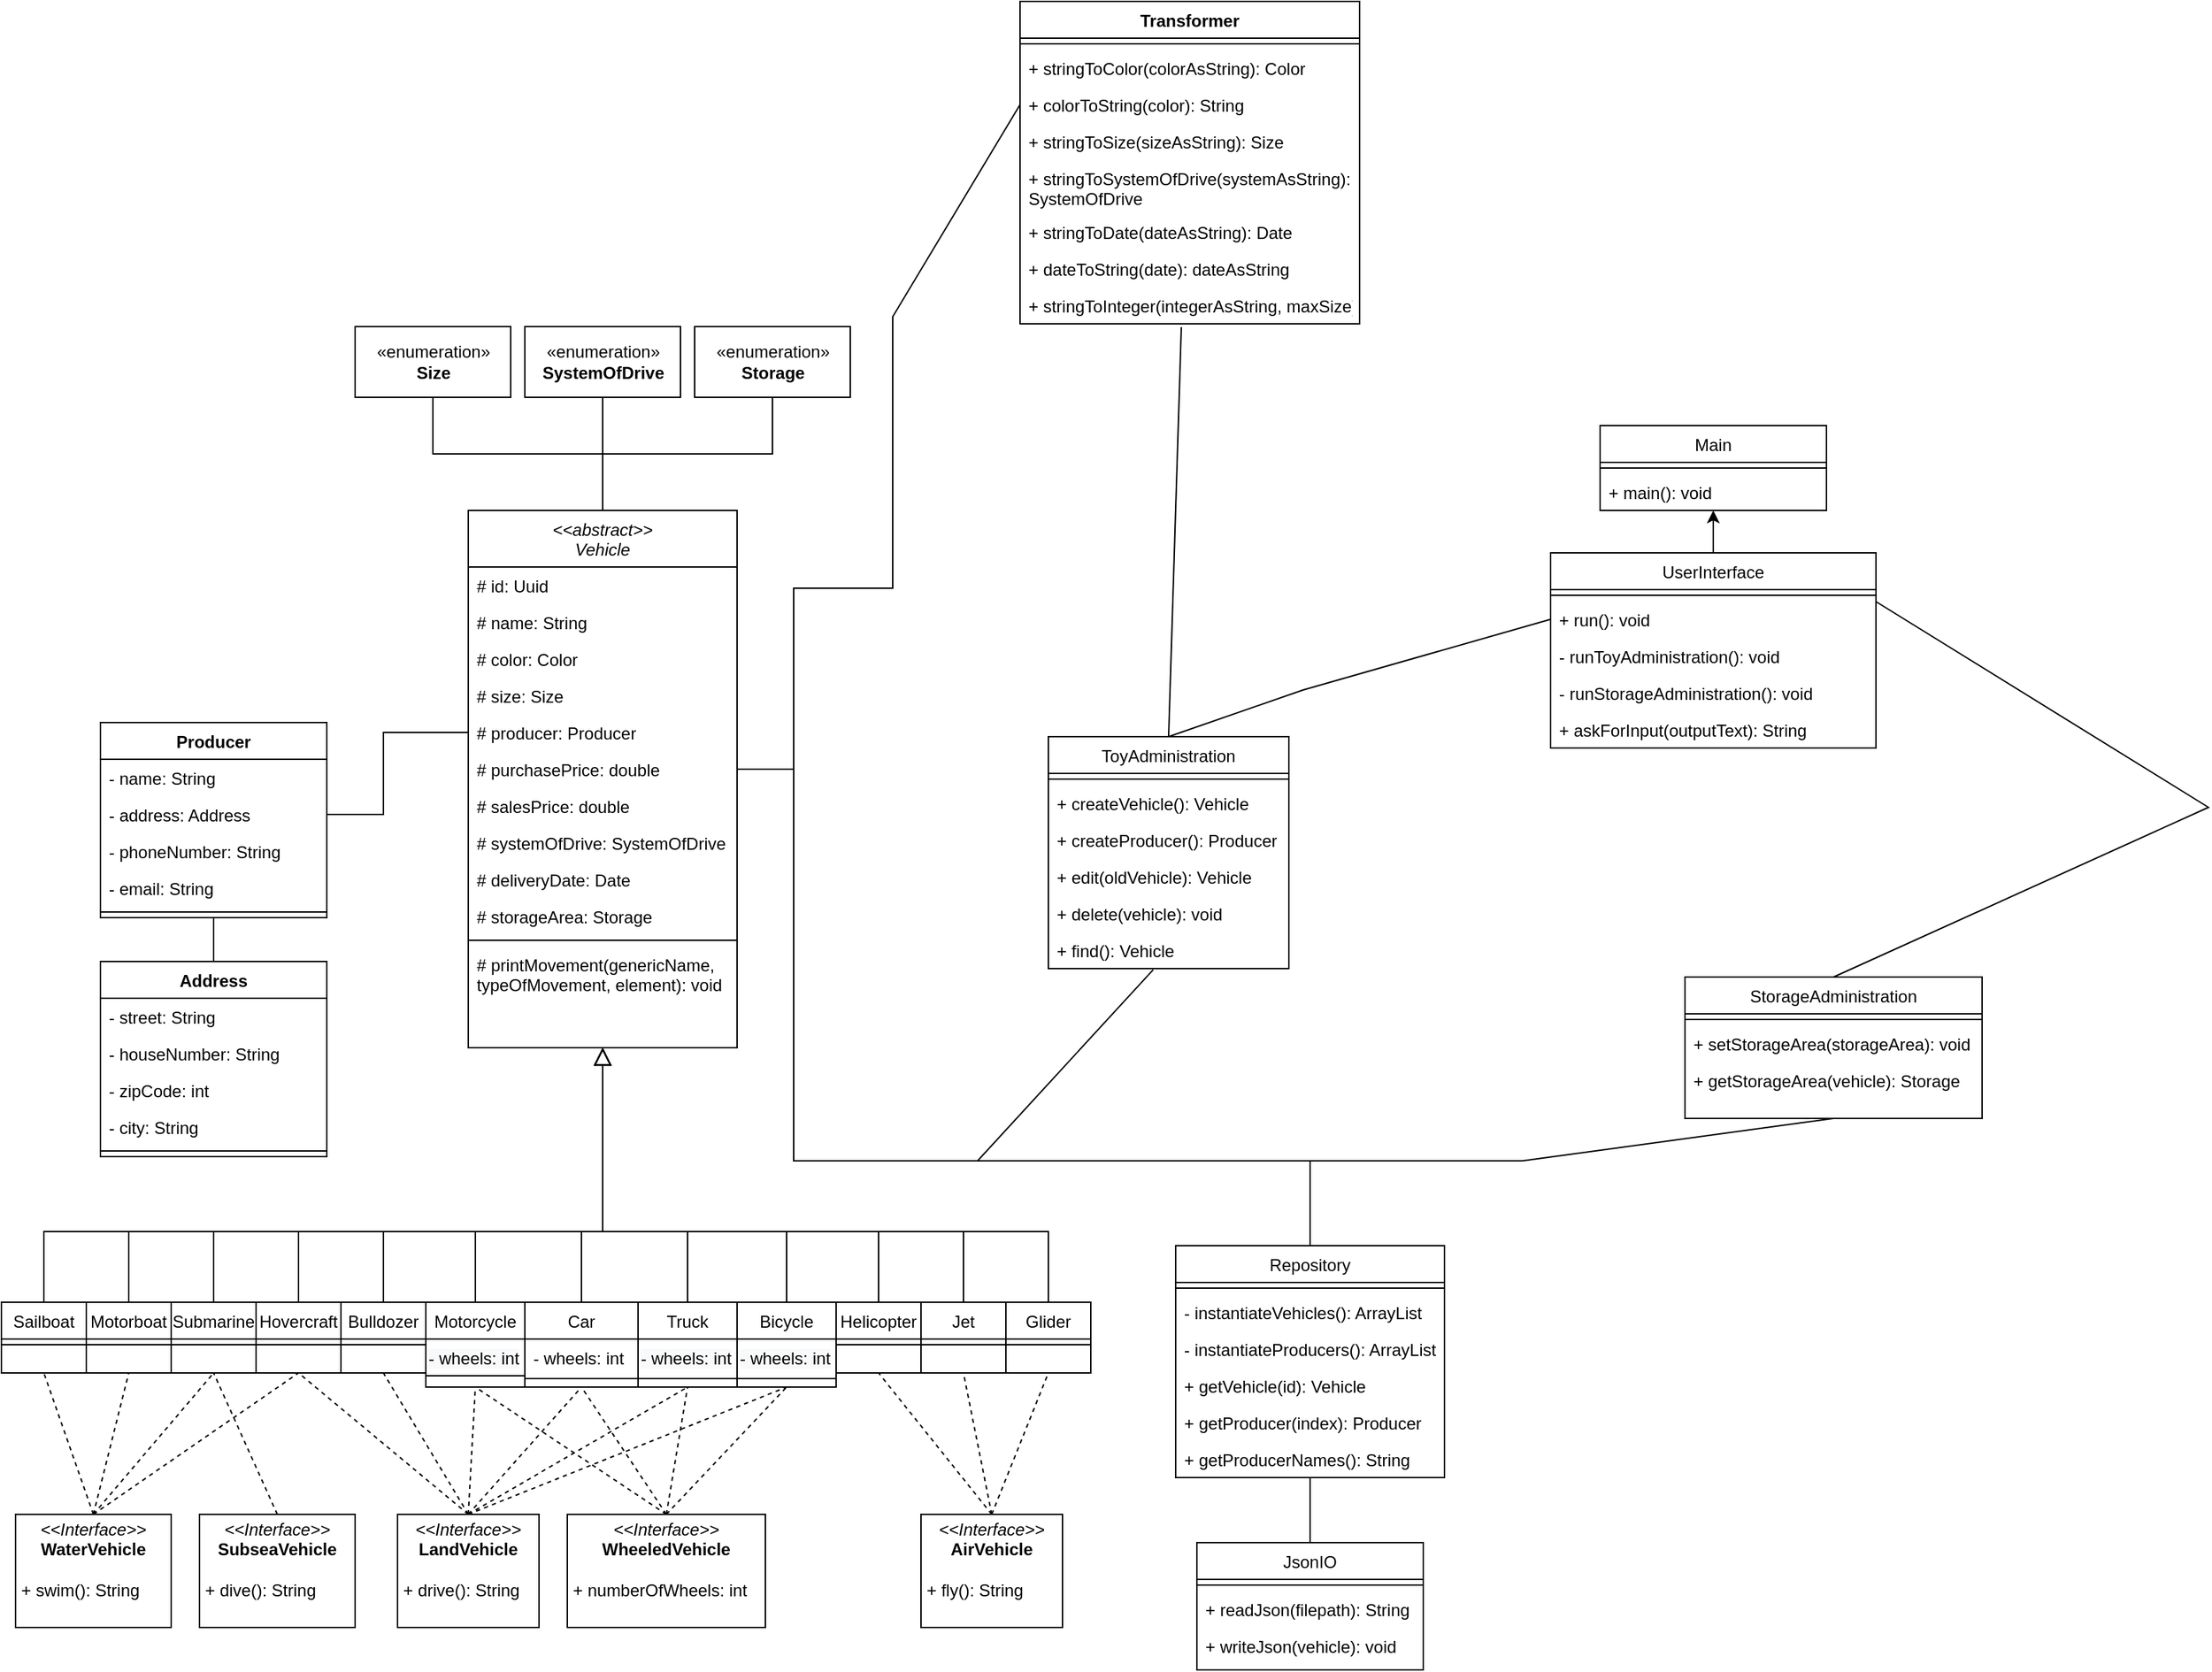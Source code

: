 <mxfile version="20.3.0" type="device"><diagram id="C5RBs43oDa-KdzZeNtuy" name="Page-1"><mxGraphModel dx="1270" dy="1476" grid="1" gridSize="10" guides="1" tooltips="1" connect="1" arrows="1" fold="1" page="1" pageScale="1" pageWidth="1169" pageHeight="827" background="none" math="0" shadow="0"><root><mxCell id="WIyWlLk6GJQsqaUBKTNV-0"/><mxCell id="WIyWlLk6GJQsqaUBKTNV-1" parent="WIyWlLk6GJQsqaUBKTNV-0"/><mxCell id="zkfFHV4jXpPFQw0GAbJ--0" value="&lt;&lt;abstract&gt;&gt;&#10;Vehicle" style="swimlane;fontStyle=2;align=center;verticalAlign=top;childLayout=stackLayout;horizontal=1;startSize=40;horizontalStack=0;resizeParent=1;resizeLast=0;collapsible=1;marginBottom=0;rounded=0;shadow=0;strokeWidth=1;" parent="WIyWlLk6GJQsqaUBKTNV-1" vertex="1"><mxGeometry x="330" y="-120" width="190" height="380" as="geometry"><mxRectangle x="230" y="140" width="160" height="26" as="alternateBounds"/></mxGeometry></mxCell><mxCell id="zkfFHV4jXpPFQw0GAbJ--1" value="# id: Uuid" style="text;align=left;verticalAlign=top;spacingLeft=4;spacingRight=4;overflow=hidden;rotatable=0;points=[[0,0.5],[1,0.5]];portConstraint=eastwest;" parent="zkfFHV4jXpPFQw0GAbJ--0" vertex="1"><mxGeometry y="40" width="190" height="26" as="geometry"/></mxCell><mxCell id="zkfFHV4jXpPFQw0GAbJ--2" value="# name: String" style="text;align=left;verticalAlign=top;spacingLeft=4;spacingRight=4;overflow=hidden;rotatable=0;points=[[0,0.5],[1,0.5]];portConstraint=eastwest;rounded=0;shadow=0;html=0;" parent="zkfFHV4jXpPFQw0GAbJ--0" vertex="1"><mxGeometry y="66" width="190" height="26" as="geometry"/></mxCell><mxCell id="zkfFHV4jXpPFQw0GAbJ--3" value="# color: Color" style="text;align=left;verticalAlign=top;spacingLeft=4;spacingRight=4;overflow=hidden;rotatable=0;points=[[0,0.5],[1,0.5]];portConstraint=eastwest;rounded=0;shadow=0;html=0;" parent="zkfFHV4jXpPFQw0GAbJ--0" vertex="1"><mxGeometry y="92" width="190" height="26" as="geometry"/></mxCell><mxCell id="8OwwQcDGxxuHu0aGIDYA-7" value="# size: Size" style="text;align=left;verticalAlign=top;spacingLeft=4;spacingRight=4;overflow=hidden;rotatable=0;points=[[0,0.5],[1,0.5]];portConstraint=eastwest;rounded=0;shadow=0;html=0;" parent="zkfFHV4jXpPFQw0GAbJ--0" vertex="1"><mxGeometry y="118" width="190" height="26" as="geometry"/></mxCell><mxCell id="8OwwQcDGxxuHu0aGIDYA-8" value="# producer: Producer" style="text;align=left;verticalAlign=top;spacingLeft=4;spacingRight=4;overflow=hidden;rotatable=0;points=[[0,0.5],[1,0.5]];portConstraint=eastwest;rounded=0;shadow=0;html=0;" parent="zkfFHV4jXpPFQw0GAbJ--0" vertex="1"><mxGeometry y="144" width="190" height="26" as="geometry"/></mxCell><mxCell id="8OwwQcDGxxuHu0aGIDYA-9" value="# purchasePrice: double" style="text;align=left;verticalAlign=top;spacingLeft=4;spacingRight=4;overflow=hidden;rotatable=0;points=[[0,0.5],[1,0.5]];portConstraint=eastwest;rounded=0;shadow=0;html=0;" parent="zkfFHV4jXpPFQw0GAbJ--0" vertex="1"><mxGeometry y="170" width="190" height="26" as="geometry"/></mxCell><mxCell id="8OwwQcDGxxuHu0aGIDYA-0" value="# salesPrice: double" style="text;align=left;verticalAlign=top;spacingLeft=4;spacingRight=4;overflow=hidden;rotatable=0;points=[[0,0.5],[1,0.5]];portConstraint=eastwest;rounded=0;shadow=0;html=0;" parent="zkfFHV4jXpPFQw0GAbJ--0" vertex="1"><mxGeometry y="196" width="190" height="26" as="geometry"/></mxCell><mxCell id="8OwwQcDGxxuHu0aGIDYA-11" value="# systemOfDrive: SystemOfDrive" style="text;align=left;verticalAlign=top;spacingLeft=4;spacingRight=4;overflow=hidden;rotatable=0;points=[[0,0.5],[1,0.5]];portConstraint=eastwest;rounded=0;shadow=0;html=0;" parent="zkfFHV4jXpPFQw0GAbJ--0" vertex="1"><mxGeometry y="222" width="190" height="26" as="geometry"/></mxCell><mxCell id="8OwwQcDGxxuHu0aGIDYA-10" value="# deliveryDate: Date" style="text;align=left;verticalAlign=top;spacingLeft=4;spacingRight=4;overflow=hidden;rotatable=0;points=[[0,0.5],[1,0.5]];portConstraint=eastwest;rounded=0;shadow=0;html=0;" parent="zkfFHV4jXpPFQw0GAbJ--0" vertex="1"><mxGeometry y="248" width="190" height="26" as="geometry"/></mxCell><mxCell id="8OwwQcDGxxuHu0aGIDYA-12" value="# storageArea: Storage" style="text;align=left;verticalAlign=top;spacingLeft=4;spacingRight=4;overflow=hidden;rotatable=0;points=[[0,0.5],[1,0.5]];portConstraint=eastwest;rounded=0;shadow=0;html=0;" parent="zkfFHV4jXpPFQw0GAbJ--0" vertex="1"><mxGeometry y="274" width="190" height="26" as="geometry"/></mxCell><mxCell id="zkfFHV4jXpPFQw0GAbJ--4" value="" style="line;html=1;strokeWidth=1;align=left;verticalAlign=middle;spacingTop=-1;spacingLeft=3;spacingRight=3;rotatable=0;labelPosition=right;points=[];portConstraint=eastwest;" parent="zkfFHV4jXpPFQw0GAbJ--0" vertex="1"><mxGeometry y="300" width="190" height="8" as="geometry"/></mxCell><mxCell id="8OwwQcDGxxuHu0aGIDYA-20" value="# printMovement(genericName, &#10;typeOfMovement, element): void" style="text;align=left;verticalAlign=top;spacingLeft=4;spacingRight=4;overflow=hidden;rotatable=0;points=[[0,0.5],[1,0.5]];portConstraint=eastwest;" parent="zkfFHV4jXpPFQw0GAbJ--0" vertex="1"><mxGeometry y="308" width="190" height="42" as="geometry"/></mxCell><mxCell id="zkfFHV4jXpPFQw0GAbJ--6" value="Sailboat" style="swimlane;fontStyle=0;align=center;verticalAlign=top;childLayout=stackLayout;horizontal=1;startSize=26;horizontalStack=0;resizeParent=1;resizeLast=0;collapsible=1;marginBottom=0;rounded=0;shadow=0;strokeWidth=1;" parent="WIyWlLk6GJQsqaUBKTNV-1" vertex="1"><mxGeometry y="440" width="60" height="50" as="geometry"><mxRectangle x="130" y="380" width="160" height="26" as="alternateBounds"/></mxGeometry></mxCell><mxCell id="zkfFHV4jXpPFQw0GAbJ--9" value="" style="line;html=1;strokeWidth=1;align=left;verticalAlign=middle;spacingTop=-1;spacingLeft=3;spacingRight=3;rotatable=0;labelPosition=right;points=[];portConstraint=eastwest;" parent="zkfFHV4jXpPFQw0GAbJ--6" vertex="1"><mxGeometry y="26" width="60" height="8" as="geometry"/></mxCell><mxCell id="zkfFHV4jXpPFQw0GAbJ--12" value="" style="endArrow=block;endSize=10;endFill=0;shadow=0;strokeWidth=1;rounded=0;edgeStyle=elbowEdgeStyle;elbow=vertical;entryX=0.5;entryY=1;entryDx=0;entryDy=0;" parent="WIyWlLk6GJQsqaUBKTNV-1" source="zkfFHV4jXpPFQw0GAbJ--6" target="zkfFHV4jXpPFQw0GAbJ--0" edge="1"><mxGeometry width="160" relative="1" as="geometry"><mxPoint x="200" y="203" as="sourcePoint"/><mxPoint x="200" y="203" as="targetPoint"/><Array as="points"><mxPoint x="410" y="390"/></Array></mxGeometry></mxCell><mxCell id="zkfFHV4jXpPFQw0GAbJ--13" value="Bulldozer" style="swimlane;fontStyle=0;align=center;verticalAlign=top;childLayout=stackLayout;horizontal=1;startSize=26;horizontalStack=0;resizeParent=1;resizeLast=0;collapsible=1;marginBottom=0;rounded=0;shadow=0;strokeWidth=1;" parent="WIyWlLk6GJQsqaUBKTNV-1" vertex="1"><mxGeometry x="240" y="440" width="60" height="50" as="geometry"><mxRectangle x="340" y="380" width="170" height="26" as="alternateBounds"/></mxGeometry></mxCell><mxCell id="zkfFHV4jXpPFQw0GAbJ--15" value="" style="line;html=1;strokeWidth=1;align=left;verticalAlign=middle;spacingTop=-1;spacingLeft=3;spacingRight=3;rotatable=0;labelPosition=right;points=[];portConstraint=eastwest;" parent="zkfFHV4jXpPFQw0GAbJ--13" vertex="1"><mxGeometry y="26" width="60" height="8" as="geometry"/></mxCell><mxCell id="zkfFHV4jXpPFQw0GAbJ--16" value="" style="endArrow=block;endSize=10;endFill=0;shadow=0;strokeWidth=1;rounded=0;edgeStyle=elbowEdgeStyle;elbow=vertical;entryX=0.5;entryY=1;entryDx=0;entryDy=0;" parent="WIyWlLk6GJQsqaUBKTNV-1" source="zkfFHV4jXpPFQw0GAbJ--13" target="zkfFHV4jXpPFQw0GAbJ--0" edge="1"><mxGeometry width="160" relative="1" as="geometry"><mxPoint x="210" y="373" as="sourcePoint"/><mxPoint x="310" y="271" as="targetPoint"/><Array as="points"><mxPoint x="350" y="390"/></Array></mxGeometry></mxCell><mxCell id="8OwwQcDGxxuHu0aGIDYA-53" style="edgeStyle=orthogonalEdgeStyle;rounded=0;orthogonalLoop=1;jettySize=auto;html=1;exitX=0.5;exitY=0;exitDx=0;exitDy=0;entryX=0.5;entryY=1;entryDx=0;entryDy=0;" parent="WIyWlLk6GJQsqaUBKTNV-1" source="zkfFHV4jXpPFQw0GAbJ--17" target="8OwwQcDGxxuHu0aGIDYA-50" edge="1"><mxGeometry relative="1" as="geometry"/></mxCell><mxCell id="zkfFHV4jXpPFQw0GAbJ--17" value="UserInterface" style="swimlane;fontStyle=0;align=center;verticalAlign=top;childLayout=stackLayout;horizontal=1;startSize=26;horizontalStack=0;resizeParent=1;resizeLast=0;collapsible=1;marginBottom=0;rounded=0;shadow=0;strokeWidth=1;" parent="WIyWlLk6GJQsqaUBKTNV-1" vertex="1"><mxGeometry x="1095" y="-90" width="230" height="138" as="geometry"><mxRectangle x="550" y="140" width="160" height="26" as="alternateBounds"/></mxGeometry></mxCell><mxCell id="zkfFHV4jXpPFQw0GAbJ--23" value="" style="line;html=1;strokeWidth=1;align=left;verticalAlign=middle;spacingTop=-1;spacingLeft=3;spacingRight=3;rotatable=0;labelPosition=right;points=[];portConstraint=eastwest;" parent="zkfFHV4jXpPFQw0GAbJ--17" vertex="1"><mxGeometry y="26" width="230" height="8" as="geometry"/></mxCell><mxCell id="zkfFHV4jXpPFQw0GAbJ--24" value="+ run(): void" style="text;align=left;verticalAlign=top;spacingLeft=4;spacingRight=4;overflow=hidden;rotatable=0;points=[[0,0.5],[1,0.5]];portConstraint=eastwest;" parent="zkfFHV4jXpPFQw0GAbJ--17" vertex="1"><mxGeometry y="34" width="230" height="26" as="geometry"/></mxCell><mxCell id="MQMhQtjvrVPlWd6CF9eG-1" value="- runToyAdministration(): void" style="text;align=left;verticalAlign=top;spacingLeft=4;spacingRight=4;overflow=hidden;rotatable=0;points=[[0,0.5],[1,0.5]];portConstraint=eastwest;" vertex="1" parent="zkfFHV4jXpPFQw0GAbJ--17"><mxGeometry y="60" width="230" height="26" as="geometry"/></mxCell><mxCell id="MQMhQtjvrVPlWd6CF9eG-0" value="- runStorageAdministration(): void" style="text;align=left;verticalAlign=top;spacingLeft=4;spacingRight=4;overflow=hidden;rotatable=0;points=[[0,0.5],[1,0.5]];portConstraint=eastwest;" vertex="1" parent="zkfFHV4jXpPFQw0GAbJ--17"><mxGeometry y="86" width="230" height="26" as="geometry"/></mxCell><mxCell id="tsIYoBF6M5e3HYt9Epcb-39" value="+ askForInput(outputText): String" style="text;align=left;verticalAlign=top;spacingLeft=4;spacingRight=4;overflow=hidden;rotatable=0;points=[[0,0.5],[1,0.5]];portConstraint=eastwest;" parent="zkfFHV4jXpPFQw0GAbJ--17" vertex="1"><mxGeometry y="112" width="230" height="26" as="geometry"/></mxCell><mxCell id="8OwwQcDGxxuHu0aGIDYA-1" value="Helicopter" style="swimlane;fontStyle=0;align=center;verticalAlign=top;childLayout=stackLayout;horizontal=1;startSize=26;horizontalStack=0;resizeParent=1;resizeLast=0;collapsible=1;marginBottom=0;rounded=0;shadow=0;strokeWidth=1;" parent="WIyWlLk6GJQsqaUBKTNV-1" vertex="1"><mxGeometry x="590" y="440" width="60" height="50" as="geometry"><mxRectangle x="340" y="380" width="170" height="26" as="alternateBounds"/></mxGeometry></mxCell><mxCell id="8OwwQcDGxxuHu0aGIDYA-3" value="" style="line;html=1;strokeWidth=1;align=left;verticalAlign=middle;spacingTop=-1;spacingLeft=3;spacingRight=3;rotatable=0;labelPosition=right;points=[];portConstraint=eastwest;" parent="8OwwQcDGxxuHu0aGIDYA-1" vertex="1"><mxGeometry y="26" width="60" height="8" as="geometry"/></mxCell><mxCell id="8OwwQcDGxxuHu0aGIDYA-4" value="" style="endArrow=block;endSize=10;endFill=0;shadow=0;strokeWidth=1;rounded=0;edgeStyle=elbowEdgeStyle;elbow=vertical;exitX=0.5;exitY=0;exitDx=0;exitDy=0;entryX=0.5;entryY=1;entryDx=0;entryDy=0;" parent="WIyWlLk6GJQsqaUBKTNV-1" source="8OwwQcDGxxuHu0aGIDYA-1" target="zkfFHV4jXpPFQw0GAbJ--0" edge="1"><mxGeometry width="160" relative="1" as="geometry"><mxPoint x="320" y="354" as="sourcePoint"/><mxPoint x="520" y="310" as="targetPoint"/><Array as="points"><mxPoint x="530" y="390"/><mxPoint x="510" y="340"/><mxPoint x="410" y="340"/></Array></mxGeometry></mxCell><mxCell id="8OwwQcDGxxuHu0aGIDYA-25" value="ToyAdministration" style="swimlane;fontStyle=0;align=center;verticalAlign=top;childLayout=stackLayout;horizontal=1;startSize=26;horizontalStack=0;resizeParent=1;resizeLast=0;collapsible=1;marginBottom=0;rounded=0;shadow=0;strokeWidth=1;" parent="WIyWlLk6GJQsqaUBKTNV-1" vertex="1"><mxGeometry x="740" y="40" width="170" height="164" as="geometry"><mxRectangle x="550" y="140" width="160" height="26" as="alternateBounds"/></mxGeometry></mxCell><mxCell id="8OwwQcDGxxuHu0aGIDYA-26" value="" style="line;html=1;strokeWidth=1;align=left;verticalAlign=middle;spacingTop=-1;spacingLeft=3;spacingRight=3;rotatable=0;labelPosition=right;points=[];portConstraint=eastwest;" parent="8OwwQcDGxxuHu0aGIDYA-25" vertex="1"><mxGeometry y="26" width="170" height="8" as="geometry"/></mxCell><mxCell id="8OwwQcDGxxuHu0aGIDYA-27" value="+ createVehicle(): Vehicle" style="text;align=left;verticalAlign=top;spacingLeft=4;spacingRight=4;overflow=hidden;rotatable=0;points=[[0,0.5],[1,0.5]];portConstraint=eastwest;" parent="8OwwQcDGxxuHu0aGIDYA-25" vertex="1"><mxGeometry y="34" width="170" height="26" as="geometry"/></mxCell><mxCell id="tsIYoBF6M5e3HYt9Epcb-20" value="+ createProducer(): Producer" style="text;align=left;verticalAlign=top;spacingLeft=4;spacingRight=4;overflow=hidden;rotatable=0;points=[[0,0.5],[1,0.5]];portConstraint=eastwest;" parent="8OwwQcDGxxuHu0aGIDYA-25" vertex="1"><mxGeometry y="60" width="170" height="26" as="geometry"/></mxCell><mxCell id="8OwwQcDGxxuHu0aGIDYA-31" value="+ edit(oldVehicle): Vehicle" style="text;align=left;verticalAlign=top;spacingLeft=4;spacingRight=4;overflow=hidden;rotatable=0;points=[[0,0.5],[1,0.5]];portConstraint=eastwest;" parent="8OwwQcDGxxuHu0aGIDYA-25" vertex="1"><mxGeometry y="86" width="170" height="26" as="geometry"/></mxCell><mxCell id="8OwwQcDGxxuHu0aGIDYA-32" value="+ delete(vehicle): void" style="text;align=left;verticalAlign=top;spacingLeft=4;spacingRight=4;overflow=hidden;rotatable=0;points=[[0,0.5],[1,0.5]];portConstraint=eastwest;" parent="8OwwQcDGxxuHu0aGIDYA-25" vertex="1"><mxGeometry y="112" width="170" height="26" as="geometry"/></mxCell><mxCell id="8OwwQcDGxxuHu0aGIDYA-33" value="+ find(): Vehicle" style="text;align=left;verticalAlign=top;spacingLeft=4;spacingRight=4;overflow=hidden;rotatable=0;points=[[0,0.5],[1,0.5]];portConstraint=eastwest;" parent="8OwwQcDGxxuHu0aGIDYA-25" vertex="1"><mxGeometry y="138" width="170" height="26" as="geometry"/></mxCell><mxCell id="8OwwQcDGxxuHu0aGIDYA-28" value="StorageAdministration" style="swimlane;fontStyle=0;align=center;verticalAlign=top;childLayout=stackLayout;horizontal=1;startSize=26;horizontalStack=0;resizeParent=1;resizeLast=0;collapsible=1;marginBottom=0;rounded=0;shadow=0;strokeWidth=1;" parent="WIyWlLk6GJQsqaUBKTNV-1" vertex="1"><mxGeometry x="1190" y="210" width="210" height="100" as="geometry"><mxRectangle x="550" y="140" width="160" height="26" as="alternateBounds"/></mxGeometry></mxCell><mxCell id="8OwwQcDGxxuHu0aGIDYA-29" value="" style="line;html=1;strokeWidth=1;align=left;verticalAlign=middle;spacingTop=-1;spacingLeft=3;spacingRight=3;rotatable=0;labelPosition=right;points=[];portConstraint=eastwest;" parent="8OwwQcDGxxuHu0aGIDYA-28" vertex="1"><mxGeometry y="26" width="210" height="8" as="geometry"/></mxCell><mxCell id="8OwwQcDGxxuHu0aGIDYA-30" value="+ setStorageArea(storageArea): void" style="text;align=left;verticalAlign=top;spacingLeft=4;spacingRight=4;overflow=hidden;rotatable=0;points=[[0,0.5],[1,0.5]];portConstraint=eastwest;" parent="8OwwQcDGxxuHu0aGIDYA-28" vertex="1"><mxGeometry y="34" width="210" height="26" as="geometry"/></mxCell><mxCell id="8OwwQcDGxxuHu0aGIDYA-34" value="+ getStorageArea(vehicle): Storage" style="text;align=left;verticalAlign=top;spacingLeft=4;spacingRight=4;overflow=hidden;rotatable=0;points=[[0,0.5],[1,0.5]];portConstraint=eastwest;" parent="8OwwQcDGxxuHu0aGIDYA-28" vertex="1"><mxGeometry y="60" width="210" height="26" as="geometry"/></mxCell><mxCell id="8OwwQcDGxxuHu0aGIDYA-35" value="" style="endArrow=none;html=1;rounded=0;exitX=0.5;exitY=0;exitDx=0;exitDy=0;entryX=0;entryY=0.5;entryDx=0;entryDy=0;" parent="WIyWlLk6GJQsqaUBKTNV-1" source="8OwwQcDGxxuHu0aGIDYA-25" edge="1" target="zkfFHV4jXpPFQw0GAbJ--24"><mxGeometry width="50" height="50" relative="1" as="geometry"><mxPoint x="710" y="100" as="sourcePoint"/><mxPoint x="830" y="98" as="targetPoint"/><Array as="points"><mxPoint x="920" y="7"/></Array></mxGeometry></mxCell><mxCell id="8OwwQcDGxxuHu0aGIDYA-36" value="" style="endArrow=none;html=1;rounded=0;exitX=1;exitY=0.25;exitDx=0;exitDy=0;entryX=0.5;entryY=0;entryDx=0;entryDy=0;" parent="WIyWlLk6GJQsqaUBKTNV-1" source="zkfFHV4jXpPFQw0GAbJ--17" target="8OwwQcDGxxuHu0aGIDYA-28" edge="1"><mxGeometry width="50" height="50" relative="1" as="geometry"><mxPoint x="1020" y="80" as="sourcePoint"/><mxPoint x="1070" y="40" as="targetPoint"/><Array as="points"><mxPoint x="1560" y="90"/></Array></mxGeometry></mxCell><mxCell id="8OwwQcDGxxuHu0aGIDYA-37" value="" style="endArrow=none;html=1;rounded=0;entryX=0.436;entryY=1.03;entryDx=0;entryDy=0;entryPerimeter=0;exitX=1;exitY=0.5;exitDx=0;exitDy=0;" parent="WIyWlLk6GJQsqaUBKTNV-1" source="8OwwQcDGxxuHu0aGIDYA-9" target="8OwwQcDGxxuHu0aGIDYA-33" edge="1"><mxGeometry width="50" height="50" relative="1" as="geometry"><mxPoint x="560" y="340" as="sourcePoint"/><mxPoint x="700" y="330" as="targetPoint"/><Array as="points"><mxPoint x="560" y="63"/><mxPoint x="560" y="200"/><mxPoint x="560" y="340"/><mxPoint x="690" y="340"/></Array></mxGeometry></mxCell><mxCell id="8OwwQcDGxxuHu0aGIDYA-38" value="" style="endArrow=none;html=1;rounded=0;entryX=0.5;entryY=1;entryDx=0;entryDy=0;" parent="WIyWlLk6GJQsqaUBKTNV-1" target="8OwwQcDGxxuHu0aGIDYA-28" edge="1"><mxGeometry width="50" height="50" relative="1" as="geometry"><mxPoint x="690" y="340" as="sourcePoint"/><mxPoint x="1030" y="300" as="targetPoint"/><Array as="points"><mxPoint x="1075" y="340"/></Array></mxGeometry></mxCell><mxCell id="8OwwQcDGxxuHu0aGIDYA-39" value="JsonIO" style="swimlane;fontStyle=0;align=center;verticalAlign=top;childLayout=stackLayout;horizontal=1;startSize=26;horizontalStack=0;resizeParent=1;resizeLast=0;collapsible=1;marginBottom=0;rounded=0;shadow=0;strokeWidth=1;" parent="WIyWlLk6GJQsqaUBKTNV-1" vertex="1"><mxGeometry x="845" y="610" width="160" height="90" as="geometry"><mxRectangle x="550" y="140" width="160" height="26" as="alternateBounds"/></mxGeometry></mxCell><mxCell id="8OwwQcDGxxuHu0aGIDYA-40" value="" style="line;html=1;strokeWidth=1;align=left;verticalAlign=middle;spacingTop=-1;spacingLeft=3;spacingRight=3;rotatable=0;labelPosition=right;points=[];portConstraint=eastwest;" parent="8OwwQcDGxxuHu0aGIDYA-39" vertex="1"><mxGeometry y="26" width="160" height="8" as="geometry"/></mxCell><mxCell id="8OwwQcDGxxuHu0aGIDYA-41" value="+ readJson(filepath): String" style="text;align=left;verticalAlign=top;spacingLeft=4;spacingRight=4;overflow=hidden;rotatable=0;points=[[0,0.5],[1,0.5]];portConstraint=eastwest;" parent="8OwwQcDGxxuHu0aGIDYA-39" vertex="1"><mxGeometry y="34" width="160" height="26" as="geometry"/></mxCell><mxCell id="8OwwQcDGxxuHu0aGIDYA-42" value="+ writeJson(vehicle): void" style="text;align=left;verticalAlign=top;spacingLeft=4;spacingRight=4;overflow=hidden;rotatable=0;points=[[0,0.5],[1,0.5]];portConstraint=eastwest;" parent="8OwwQcDGxxuHu0aGIDYA-39" vertex="1"><mxGeometry y="60" width="160" height="26" as="geometry"/></mxCell><mxCell id="8OwwQcDGxxuHu0aGIDYA-46" value="Repository" style="swimlane;fontStyle=0;align=center;verticalAlign=top;childLayout=stackLayout;horizontal=1;startSize=26;horizontalStack=0;resizeParent=1;resizeLast=0;collapsible=1;marginBottom=0;rounded=0;shadow=0;strokeWidth=1;" parent="WIyWlLk6GJQsqaUBKTNV-1" vertex="1"><mxGeometry x="830" y="400" width="190" height="164" as="geometry"><mxRectangle x="550" y="140" width="160" height="26" as="alternateBounds"/></mxGeometry></mxCell><mxCell id="8OwwQcDGxxuHu0aGIDYA-47" value="" style="line;html=1;strokeWidth=1;align=left;verticalAlign=middle;spacingTop=-1;spacingLeft=3;spacingRight=3;rotatable=0;labelPosition=right;points=[];portConstraint=eastwest;" parent="8OwwQcDGxxuHu0aGIDYA-46" vertex="1"><mxGeometry y="26" width="190" height="8" as="geometry"/></mxCell><mxCell id="8OwwQcDGxxuHu0aGIDYA-48" value="- instantiateVehicles(): ArrayList" style="text;align=left;verticalAlign=top;spacingLeft=4;spacingRight=4;overflow=hidden;rotatable=0;points=[[0,0.5],[1,0.5]];portConstraint=eastwest;" parent="8OwwQcDGxxuHu0aGIDYA-46" vertex="1"><mxGeometry y="34" width="190" height="26" as="geometry"/></mxCell><mxCell id="8OwwQcDGxxuHu0aGIDYA-49" value="- instantiateProducers(): ArrayList" style="text;align=left;verticalAlign=top;spacingLeft=4;spacingRight=4;overflow=hidden;rotatable=0;points=[[0,0.5],[1,0.5]];portConstraint=eastwest;" parent="8OwwQcDGxxuHu0aGIDYA-46" vertex="1"><mxGeometry y="60" width="190" height="26" as="geometry"/></mxCell><mxCell id="tsIYoBF6M5e3HYt9Epcb-42" value="+ getVehicle(id): Vehicle" style="text;align=left;verticalAlign=top;spacingLeft=4;spacingRight=4;overflow=hidden;rotatable=0;points=[[0,0.5],[1,0.5]];portConstraint=eastwest;" parent="8OwwQcDGxxuHu0aGIDYA-46" vertex="1"><mxGeometry y="86" width="190" height="26" as="geometry"/></mxCell><mxCell id="tsIYoBF6M5e3HYt9Epcb-41" value="+ getProducer(index): Producer" style="text;align=left;verticalAlign=top;spacingLeft=4;spacingRight=4;overflow=hidden;rotatable=0;points=[[0,0.5],[1,0.5]];portConstraint=eastwest;" parent="8OwwQcDGxxuHu0aGIDYA-46" vertex="1"><mxGeometry y="112" width="190" height="26" as="geometry"/></mxCell><mxCell id="tsIYoBF6M5e3HYt9Epcb-43" value="+ getProducerNames(): String" style="text;align=left;verticalAlign=top;spacingLeft=4;spacingRight=4;overflow=hidden;rotatable=0;points=[[0,0.5],[1,0.5]];portConstraint=eastwest;" parent="8OwwQcDGxxuHu0aGIDYA-46" vertex="1"><mxGeometry y="138" width="190" height="26" as="geometry"/></mxCell><mxCell id="8OwwQcDGxxuHu0aGIDYA-50" value="Main" style="swimlane;fontStyle=0;align=center;verticalAlign=top;childLayout=stackLayout;horizontal=1;startSize=26;horizontalStack=0;resizeParent=1;resizeLast=0;collapsible=1;marginBottom=0;rounded=0;shadow=0;strokeWidth=1;" parent="WIyWlLk6GJQsqaUBKTNV-1" vertex="1"><mxGeometry x="1130" y="-180" width="160" height="60" as="geometry"><mxRectangle x="550" y="140" width="160" height="26" as="alternateBounds"/></mxGeometry></mxCell><mxCell id="8OwwQcDGxxuHu0aGIDYA-51" value="" style="line;html=1;strokeWidth=1;align=left;verticalAlign=middle;spacingTop=-1;spacingLeft=3;spacingRight=3;rotatable=0;labelPosition=right;points=[];portConstraint=eastwest;" parent="8OwwQcDGxxuHu0aGIDYA-50" vertex="1"><mxGeometry y="26" width="160" height="8" as="geometry"/></mxCell><mxCell id="8OwwQcDGxxuHu0aGIDYA-52" value="+ main(): void" style="text;align=left;verticalAlign=top;spacingLeft=4;spacingRight=4;overflow=hidden;rotatable=0;points=[[0,0.5],[1,0.5]];portConstraint=eastwest;" parent="8OwwQcDGxxuHu0aGIDYA-50" vertex="1"><mxGeometry y="34" width="160" height="26" as="geometry"/></mxCell><mxCell id="8OwwQcDGxxuHu0aGIDYA-54" value="" style="endArrow=none;html=1;rounded=0;exitX=0.5;exitY=0;exitDx=0;exitDy=0;entryX=0.5;entryY=1;entryDx=0;entryDy=0;" parent="WIyWlLk6GJQsqaUBKTNV-1" source="8OwwQcDGxxuHu0aGIDYA-39" target="8OwwQcDGxxuHu0aGIDYA-46" edge="1"><mxGeometry width="50" height="50" relative="1" as="geometry"><mxPoint x="919.44" y="554" as="sourcePoint"/><mxPoint x="920" y="510" as="targetPoint"/><Array as="points"/></mxGeometry></mxCell><mxCell id="8OwwQcDGxxuHu0aGIDYA-55" value="" style="endArrow=none;html=1;rounded=0;exitX=0.5;exitY=0;exitDx=0;exitDy=0;" parent="WIyWlLk6GJQsqaUBKTNV-1" source="8OwwQcDGxxuHu0aGIDYA-46" edge="1"><mxGeometry width="50" height="50" relative="1" as="geometry"><mxPoint x="924.69" y="406" as="sourcePoint"/><mxPoint x="925" y="340" as="targetPoint"/><Array as="points"/></mxGeometry></mxCell><mxCell id="I6MxfK9byybPwFZ5vAYQ-0" value="&lt;p style=&quot;margin:0px;margin-top:4px;text-align:center;&quot;&gt;&lt;i&gt;&amp;lt;&amp;lt;Interface&amp;gt;&amp;gt;&lt;/i&gt;&lt;br&gt;&lt;b&gt;WaterVehicle&lt;/b&gt;&lt;/p&gt;&lt;p style=&quot;margin:0px;margin-left:4px;&quot;&gt;&lt;br&gt;&lt;/p&gt;&lt;p style=&quot;margin:0px;margin-left:4px;&quot;&gt;+ swim(): String&lt;br&gt;&lt;/p&gt;" style="verticalAlign=top;align=left;overflow=fill;fontSize=12;fontFamily=Helvetica;html=1;" parent="WIyWlLk6GJQsqaUBKTNV-1" vertex="1"><mxGeometry x="10" y="590" width="110" height="80" as="geometry"/></mxCell><mxCell id="I6MxfK9byybPwFZ5vAYQ-1" value="Motorboat" style="swimlane;fontStyle=0;align=center;verticalAlign=top;childLayout=stackLayout;horizontal=1;startSize=26;horizontalStack=0;resizeParent=1;resizeLast=0;collapsible=1;marginBottom=0;rounded=0;shadow=0;strokeWidth=1;" parent="WIyWlLk6GJQsqaUBKTNV-1" vertex="1"><mxGeometry x="60" y="440" width="60" height="50" as="geometry"><mxRectangle x="130" y="380" width="160" height="26" as="alternateBounds"/></mxGeometry></mxCell><mxCell id="I6MxfK9byybPwFZ5vAYQ-2" value="" style="line;html=1;strokeWidth=1;align=left;verticalAlign=middle;spacingTop=-1;spacingLeft=3;spacingRight=3;rotatable=0;labelPosition=right;points=[];portConstraint=eastwest;" parent="I6MxfK9byybPwFZ5vAYQ-1" vertex="1"><mxGeometry y="26" width="60" height="8" as="geometry"/></mxCell><mxCell id="I6MxfK9byybPwFZ5vAYQ-3" value="Submarine" style="swimlane;fontStyle=0;align=center;verticalAlign=top;childLayout=stackLayout;horizontal=1;startSize=26;horizontalStack=0;resizeParent=1;resizeLast=0;collapsible=1;marginBottom=0;rounded=0;shadow=0;strokeWidth=1;" parent="WIyWlLk6GJQsqaUBKTNV-1" vertex="1"><mxGeometry x="120" y="440" width="60" height="50" as="geometry"><mxRectangle x="120" y="440" width="160" height="26" as="alternateBounds"/></mxGeometry></mxCell><mxCell id="I6MxfK9byybPwFZ5vAYQ-4" value="" style="line;html=1;strokeWidth=1;align=left;verticalAlign=middle;spacingTop=-1;spacingLeft=3;spacingRight=3;rotatable=0;labelPosition=right;points=[];portConstraint=eastwest;" parent="I6MxfK9byybPwFZ5vAYQ-3" vertex="1"><mxGeometry y="26" width="60" height="8" as="geometry"/></mxCell><mxCell id="I6MxfK9byybPwFZ5vAYQ-7" value="Hovercraft" style="swimlane;fontStyle=0;align=center;verticalAlign=top;childLayout=stackLayout;horizontal=1;startSize=26;horizontalStack=0;resizeParent=1;resizeLast=0;collapsible=1;marginBottom=0;rounded=0;shadow=0;strokeWidth=1;" parent="WIyWlLk6GJQsqaUBKTNV-1" vertex="1"><mxGeometry x="180" y="440" width="60" height="50" as="geometry"><mxRectangle x="120" y="440" width="160" height="26" as="alternateBounds"/></mxGeometry></mxCell><mxCell id="I6MxfK9byybPwFZ5vAYQ-8" value="" style="line;html=1;strokeWidth=1;align=left;verticalAlign=middle;spacingTop=-1;spacingLeft=3;spacingRight=3;rotatable=0;labelPosition=right;points=[];portConstraint=eastwest;" parent="I6MxfK9byybPwFZ5vAYQ-7" vertex="1"><mxGeometry y="26" width="60" height="8" as="geometry"/></mxCell><mxCell id="I6MxfK9byybPwFZ5vAYQ-12" value="&lt;p style=&quot;margin:0px;margin-top:4px;text-align:center;&quot;&gt;&lt;i&gt;&amp;lt;&amp;lt;Interface&amp;gt;&amp;gt;&lt;/i&gt;&lt;br&gt;&lt;b&gt;LandVehicle&lt;/b&gt;&lt;/p&gt;&lt;p style=&quot;margin:0px;margin-left:4px;&quot;&gt;&lt;br&gt;&lt;/p&gt;&lt;p style=&quot;margin:0px;margin-left:4px;&quot;&gt;+ drive(): String&lt;br&gt;&lt;/p&gt;" style="verticalAlign=top;align=left;overflow=fill;fontSize=12;fontFamily=Helvetica;html=1;" parent="WIyWlLk6GJQsqaUBKTNV-1" vertex="1"><mxGeometry x="280" y="590" width="100" height="80" as="geometry"/></mxCell><mxCell id="I6MxfK9byybPwFZ5vAYQ-14" value="Motorcycle" style="swimlane;fontStyle=0;align=center;verticalAlign=top;childLayout=stackLayout;horizontal=1;startSize=26;horizontalStack=0;resizeParent=1;resizeLast=0;collapsible=1;marginBottom=0;rounded=0;shadow=0;strokeWidth=1;" parent="WIyWlLk6GJQsqaUBKTNV-1" vertex="1"><mxGeometry x="300" y="440" width="70" height="60" as="geometry"><mxRectangle x="340" y="380" width="170" height="26" as="alternateBounds"/></mxGeometry></mxCell><mxCell id="tsIYoBF6M5e3HYt9Epcb-18" value="&lt;span style=&quot;color: rgb(0, 0, 0); font-family: Helvetica; font-size: 12px; font-style: normal; font-variant-ligatures: normal; font-variant-caps: normal; font-weight: 400; letter-spacing: normal; orphans: 2; text-align: left; text-indent: 0px; text-transform: none; widows: 2; word-spacing: 0px; -webkit-text-stroke-width: 0px; background-color: rgb(248, 249, 250); text-decoration-thickness: initial; text-decoration-style: initial; text-decoration-color: initial; float: none; display: inline !important;&quot;&gt;- wheels: int&lt;/span&gt;" style="text;whiteSpace=wrap;html=1;" parent="I6MxfK9byybPwFZ5vAYQ-14" vertex="1"><mxGeometry y="26" width="70" height="24" as="geometry"/></mxCell><mxCell id="I6MxfK9byybPwFZ5vAYQ-15" value="" style="line;html=1;strokeWidth=1;align=left;verticalAlign=middle;spacingTop=-1;spacingLeft=3;spacingRight=3;rotatable=0;labelPosition=right;points=[];portConstraint=eastwest;" parent="I6MxfK9byybPwFZ5vAYQ-14" vertex="1"><mxGeometry y="50" width="70" height="4" as="geometry"/></mxCell><mxCell id="I6MxfK9byybPwFZ5vAYQ-16" value="Truck" style="swimlane;fontStyle=0;align=center;verticalAlign=top;childLayout=stackLayout;horizontal=1;startSize=26;horizontalStack=0;resizeParent=1;resizeLast=0;collapsible=1;marginBottom=0;rounded=0;shadow=0;strokeWidth=1;" parent="WIyWlLk6GJQsqaUBKTNV-1" vertex="1"><mxGeometry x="450" y="440" width="70" height="60" as="geometry"><mxRectangle x="340" y="380" width="170" height="26" as="alternateBounds"/></mxGeometry></mxCell><mxCell id="tsIYoBF6M5e3HYt9Epcb-16" value="&lt;span style=&quot;color: rgb(0, 0, 0); font-family: Helvetica; font-size: 12px; font-style: normal; font-variant-ligatures: normal; font-variant-caps: normal; font-weight: 400; letter-spacing: normal; orphans: 2; text-align: left; text-indent: 0px; text-transform: none; widows: 2; word-spacing: 0px; -webkit-text-stroke-width: 0px; background-color: rgb(248, 249, 250); text-decoration-thickness: initial; text-decoration-style: initial; text-decoration-color: initial; float: none; display: inline !important;&quot;&gt;- wheels: int&lt;/span&gt;" style="text;whiteSpace=wrap;html=1;" parent="I6MxfK9byybPwFZ5vAYQ-16" vertex="1"><mxGeometry y="26" width="70" height="24" as="geometry"/></mxCell><mxCell id="I6MxfK9byybPwFZ5vAYQ-17" value="" style="line;html=1;strokeWidth=1;align=left;verticalAlign=middle;spacingTop=-1;spacingLeft=3;spacingRight=3;rotatable=0;labelPosition=right;points=[];portConstraint=eastwest;" parent="I6MxfK9byybPwFZ5vAYQ-16" vertex="1"><mxGeometry y="50" width="70" height="8" as="geometry"/></mxCell><mxCell id="I6MxfK9byybPwFZ5vAYQ-18" value="Car" style="swimlane;fontStyle=0;align=center;verticalAlign=top;childLayout=stackLayout;horizontal=1;startSize=26;horizontalStack=0;resizeParent=1;resizeLast=0;collapsible=1;marginBottom=0;rounded=0;shadow=0;strokeWidth=1;" parent="WIyWlLk6GJQsqaUBKTNV-1" vertex="1"><mxGeometry x="370" y="440" width="80" height="60" as="geometry"><mxRectangle x="340" y="380" width="170" height="26" as="alternateBounds"/></mxGeometry></mxCell><mxCell id="tsIYoBF6M5e3HYt9Epcb-15" value="- wheels: int" style="text;strokeColor=none;fillColor=none;align=left;verticalAlign=top;spacingLeft=4;spacingRight=4;overflow=hidden;rotatable=0;points=[[0,0.5],[1,0.5]];portConstraint=eastwest;" parent="I6MxfK9byybPwFZ5vAYQ-18" vertex="1"><mxGeometry y="26" width="80" height="24" as="geometry"/></mxCell><mxCell id="I6MxfK9byybPwFZ5vAYQ-19" value="" style="line;html=1;strokeWidth=1;align=left;verticalAlign=middle;spacingTop=-1;spacingLeft=3;spacingRight=3;rotatable=0;labelPosition=right;points=[];portConstraint=eastwest;" parent="I6MxfK9byybPwFZ5vAYQ-18" vertex="1"><mxGeometry y="50" width="80" height="8" as="geometry"/></mxCell><mxCell id="I6MxfK9byybPwFZ5vAYQ-20" value="Bicycle" style="swimlane;fontStyle=0;align=center;verticalAlign=top;childLayout=stackLayout;horizontal=1;startSize=26;horizontalStack=0;resizeParent=1;resizeLast=0;collapsible=1;marginBottom=0;rounded=0;shadow=0;strokeWidth=1;" parent="WIyWlLk6GJQsqaUBKTNV-1" vertex="1"><mxGeometry x="520" y="440" width="70" height="60" as="geometry"><mxRectangle x="340" y="380" width="170" height="26" as="alternateBounds"/></mxGeometry></mxCell><mxCell id="tsIYoBF6M5e3HYt9Epcb-17" value="&lt;span style=&quot;color: rgb(0, 0, 0); font-family: Helvetica; font-size: 12px; font-style: normal; font-variant-ligatures: normal; font-variant-caps: normal; font-weight: 400; letter-spacing: normal; orphans: 2; text-align: left; text-indent: 0px; text-transform: none; widows: 2; word-spacing: 0px; -webkit-text-stroke-width: 0px; background-color: rgb(248, 249, 250); text-decoration-thickness: initial; text-decoration-style: initial; text-decoration-color: initial; float: none; display: inline !important;&quot;&gt;- wheels: int&lt;/span&gt;" style="text;whiteSpace=wrap;html=1;" parent="I6MxfK9byybPwFZ5vAYQ-20" vertex="1"><mxGeometry y="26" width="70" height="24" as="geometry"/></mxCell><mxCell id="I6MxfK9byybPwFZ5vAYQ-21" value="" style="line;html=1;strokeWidth=1;align=left;verticalAlign=middle;spacingTop=-1;spacingLeft=3;spacingRight=3;rotatable=0;labelPosition=right;points=[];portConstraint=eastwest;" parent="I6MxfK9byybPwFZ5vAYQ-20" vertex="1"><mxGeometry y="50" width="70" height="8" as="geometry"/></mxCell><mxCell id="I6MxfK9byybPwFZ5vAYQ-22" value="Glider" style="swimlane;fontStyle=0;align=center;verticalAlign=top;childLayout=stackLayout;horizontal=1;startSize=26;horizontalStack=0;resizeParent=1;resizeLast=0;collapsible=1;marginBottom=0;rounded=0;shadow=0;strokeWidth=1;" parent="WIyWlLk6GJQsqaUBKTNV-1" vertex="1"><mxGeometry x="710" y="440" width="60" height="50" as="geometry"><mxRectangle x="340" y="380" width="170" height="26" as="alternateBounds"/></mxGeometry></mxCell><mxCell id="I6MxfK9byybPwFZ5vAYQ-23" value="" style="line;html=1;strokeWidth=1;align=left;verticalAlign=middle;spacingTop=-1;spacingLeft=3;spacingRight=3;rotatable=0;labelPosition=right;points=[];portConstraint=eastwest;" parent="I6MxfK9byybPwFZ5vAYQ-22" vertex="1"><mxGeometry y="26" width="60" height="8" as="geometry"/></mxCell><mxCell id="I6MxfK9byybPwFZ5vAYQ-24" value="Jet" style="swimlane;fontStyle=0;align=center;verticalAlign=top;childLayout=stackLayout;horizontal=1;startSize=26;horizontalStack=0;resizeParent=1;resizeLast=0;collapsible=1;marginBottom=0;rounded=0;shadow=0;strokeWidth=1;" parent="WIyWlLk6GJQsqaUBKTNV-1" vertex="1"><mxGeometry x="650" y="440" width="60" height="50" as="geometry"><mxRectangle x="340" y="380" width="170" height="26" as="alternateBounds"/></mxGeometry></mxCell><mxCell id="I6MxfK9byybPwFZ5vAYQ-25" value="" style="line;html=1;strokeWidth=1;align=left;verticalAlign=middle;spacingTop=-1;spacingLeft=3;spacingRight=3;rotatable=0;labelPosition=right;points=[];portConstraint=eastwest;" parent="I6MxfK9byybPwFZ5vAYQ-24" vertex="1"><mxGeometry y="26" width="60" height="8" as="geometry"/></mxCell><mxCell id="I6MxfK9byybPwFZ5vAYQ-27" value="&lt;p style=&quot;margin:0px;margin-top:4px;text-align:center;&quot;&gt;&lt;i&gt;&amp;lt;&amp;lt;Interface&amp;gt;&amp;gt;&lt;/i&gt;&lt;br&gt;&lt;b&gt;AirVehicle&lt;/b&gt;&lt;/p&gt;&lt;p style=&quot;margin:0px;margin-left:4px;&quot;&gt;&lt;br&gt;&lt;/p&gt;&lt;p style=&quot;margin:0px;margin-left:4px;&quot;&gt;+ fly(): String&lt;br&gt;&lt;/p&gt;" style="verticalAlign=top;align=left;overflow=fill;fontSize=12;fontFamily=Helvetica;html=1;" parent="WIyWlLk6GJQsqaUBKTNV-1" vertex="1"><mxGeometry x="650" y="590" width="100" height="80" as="geometry"/></mxCell><mxCell id="I6MxfK9byybPwFZ5vAYQ-28" value="" style="endArrow=none;dashed=1;html=1;rounded=0;exitX=0.5;exitY=0;exitDx=0;exitDy=0;entryX=0.5;entryY=1;entryDx=0;entryDy=0;" parent="WIyWlLk6GJQsqaUBKTNV-1" source="I6MxfK9byybPwFZ5vAYQ-0" target="zkfFHV4jXpPFQw0GAbJ--6" edge="1"><mxGeometry width="50" height="50" relative="1" as="geometry"><mxPoint x="40" y="570" as="sourcePoint"/><mxPoint x="90" y="520" as="targetPoint"/></mxGeometry></mxCell><mxCell id="I6MxfK9byybPwFZ5vAYQ-29" value="" style="endArrow=none;dashed=1;html=1;rounded=0;exitX=0.5;exitY=0;exitDx=0;exitDy=0;entryX=0.5;entryY=1;entryDx=0;entryDy=0;" parent="WIyWlLk6GJQsqaUBKTNV-1" source="I6MxfK9byybPwFZ5vAYQ-0" target="I6MxfK9byybPwFZ5vAYQ-1" edge="1"><mxGeometry width="50" height="50" relative="1" as="geometry"><mxPoint x="90" y="550" as="sourcePoint"/><mxPoint x="140" y="500" as="targetPoint"/></mxGeometry></mxCell><mxCell id="I6MxfK9byybPwFZ5vAYQ-30" value="" style="endArrow=none;dashed=1;html=1;rounded=0;exitX=0.5;exitY=0;exitDx=0;exitDy=0;entryX=0.5;entryY=1;entryDx=0;entryDy=0;" parent="WIyWlLk6GJQsqaUBKTNV-1" source="I6MxfK9byybPwFZ5vAYQ-0" target="I6MxfK9byybPwFZ5vAYQ-3" edge="1"><mxGeometry width="50" height="50" relative="1" as="geometry"><mxPoint x="-20" y="580" as="sourcePoint"/><mxPoint x="30" y="530" as="targetPoint"/><Array as="points"/></mxGeometry></mxCell><mxCell id="I6MxfK9byybPwFZ5vAYQ-31" value="" style="endArrow=none;dashed=1;html=1;rounded=0;exitX=0.5;exitY=0;exitDx=0;exitDy=0;entryX=0.5;entryY=1;entryDx=0;entryDy=0;" parent="WIyWlLk6GJQsqaUBKTNV-1" source="I6MxfK9byybPwFZ5vAYQ-0" target="I6MxfK9byybPwFZ5vAYQ-7" edge="1"><mxGeometry width="50" height="50" relative="1" as="geometry"><mxPoint x="200" y="570" as="sourcePoint"/><mxPoint x="250" y="520" as="targetPoint"/></mxGeometry></mxCell><mxCell id="I6MxfK9byybPwFZ5vAYQ-32" value="" style="endArrow=none;dashed=1;html=1;rounded=0;exitX=0.5;exitY=0;exitDx=0;exitDy=0;entryX=0.5;entryY=1;entryDx=0;entryDy=0;" parent="WIyWlLk6GJQsqaUBKTNV-1" source="I6MxfK9byybPwFZ5vAYQ-12" target="I6MxfK9byybPwFZ5vAYQ-7" edge="1"><mxGeometry width="50" height="50" relative="1" as="geometry"><mxPoint x="230" y="570" as="sourcePoint"/><mxPoint x="280" y="520" as="targetPoint"/></mxGeometry></mxCell><mxCell id="I6MxfK9byybPwFZ5vAYQ-33" value="" style="endArrow=none;dashed=1;html=1;rounded=0;exitX=0.5;exitY=0;exitDx=0;exitDy=0;entryX=0.5;entryY=1;entryDx=0;entryDy=0;" parent="WIyWlLk6GJQsqaUBKTNV-1" source="I6MxfK9byybPwFZ5vAYQ-12" target="zkfFHV4jXpPFQw0GAbJ--13" edge="1"><mxGeometry width="50" height="50" relative="1" as="geometry"><mxPoint x="300" y="570" as="sourcePoint"/><mxPoint x="350" y="520" as="targetPoint"/></mxGeometry></mxCell><mxCell id="I6MxfK9byybPwFZ5vAYQ-34" value="" style="endArrow=none;dashed=1;html=1;rounded=0;exitX=0.5;exitY=0;exitDx=0;exitDy=0;entryX=0.5;entryY=1;entryDx=0;entryDy=0;" parent="WIyWlLk6GJQsqaUBKTNV-1" source="I6MxfK9byybPwFZ5vAYQ-12" target="I6MxfK9byybPwFZ5vAYQ-14" edge="1"><mxGeometry width="50" height="50" relative="1" as="geometry"><mxPoint x="300" y="570" as="sourcePoint"/><mxPoint x="350" y="520" as="targetPoint"/></mxGeometry></mxCell><mxCell id="I6MxfK9byybPwFZ5vAYQ-35" value="" style="endArrow=none;dashed=1;html=1;rounded=0;exitX=0.5;exitY=0;exitDx=0;exitDy=0;entryX=0.5;entryY=1;entryDx=0;entryDy=0;" parent="WIyWlLk6GJQsqaUBKTNV-1" source="I6MxfK9byybPwFZ5vAYQ-12" target="I6MxfK9byybPwFZ5vAYQ-18" edge="1"><mxGeometry width="50" height="50" relative="1" as="geometry"><mxPoint x="200" y="570" as="sourcePoint"/><mxPoint x="250" y="520" as="targetPoint"/></mxGeometry></mxCell><mxCell id="I6MxfK9byybPwFZ5vAYQ-36" value="" style="endArrow=none;dashed=1;html=1;rounded=0;exitX=0.5;exitY=0;exitDx=0;exitDy=0;entryX=0.5;entryY=1;entryDx=0;entryDy=0;" parent="WIyWlLk6GJQsqaUBKTNV-1" source="I6MxfK9byybPwFZ5vAYQ-12" target="I6MxfK9byybPwFZ5vAYQ-16" edge="1"><mxGeometry width="50" height="50" relative="1" as="geometry"><mxPoint x="300" y="570" as="sourcePoint"/><mxPoint x="350" y="520" as="targetPoint"/></mxGeometry></mxCell><mxCell id="I6MxfK9byybPwFZ5vAYQ-37" value="" style="endArrow=none;dashed=1;html=1;rounded=0;exitX=0.5;exitY=0;exitDx=0;exitDy=0;entryX=0.5;entryY=1;entryDx=0;entryDy=0;" parent="WIyWlLk6GJQsqaUBKTNV-1" source="I6MxfK9byybPwFZ5vAYQ-12" target="I6MxfK9byybPwFZ5vAYQ-20" edge="1"><mxGeometry width="50" height="50" relative="1" as="geometry"><mxPoint x="390" y="570" as="sourcePoint"/><mxPoint x="440" y="520" as="targetPoint"/></mxGeometry></mxCell><mxCell id="I6MxfK9byybPwFZ5vAYQ-38" value="" style="endArrow=none;dashed=1;html=1;rounded=0;exitX=0.5;exitY=0;exitDx=0;exitDy=0;entryX=0.5;entryY=1;entryDx=0;entryDy=0;" parent="WIyWlLk6GJQsqaUBKTNV-1" source="I6MxfK9byybPwFZ5vAYQ-27" target="8OwwQcDGxxuHu0aGIDYA-1" edge="1"><mxGeometry width="50" height="50" relative="1" as="geometry"><mxPoint x="530" y="570" as="sourcePoint"/><mxPoint x="580" y="520" as="targetPoint"/></mxGeometry></mxCell><mxCell id="I6MxfK9byybPwFZ5vAYQ-39" value="" style="endArrow=none;dashed=1;html=1;rounded=0;exitX=0.5;exitY=0;exitDx=0;exitDy=0;entryX=0.5;entryY=1;entryDx=0;entryDy=0;" parent="WIyWlLk6GJQsqaUBKTNV-1" source="I6MxfK9byybPwFZ5vAYQ-27" target="I6MxfK9byybPwFZ5vAYQ-24" edge="1"><mxGeometry width="50" height="50" relative="1" as="geometry"><mxPoint x="520" y="580" as="sourcePoint"/><mxPoint x="570" y="530" as="targetPoint"/></mxGeometry></mxCell><mxCell id="I6MxfK9byybPwFZ5vAYQ-40" value="" style="endArrow=none;dashed=1;html=1;rounded=0;exitX=0.5;exitY=0;exitDx=0;exitDy=0;entryX=0.5;entryY=1;entryDx=0;entryDy=0;" parent="WIyWlLk6GJQsqaUBKTNV-1" source="I6MxfK9byybPwFZ5vAYQ-27" target="I6MxfK9byybPwFZ5vAYQ-22" edge="1"><mxGeometry width="50" height="50" relative="1" as="geometry"><mxPoint x="610" y="570" as="sourcePoint"/><mxPoint x="660" y="520" as="targetPoint"/></mxGeometry></mxCell><mxCell id="I6MxfK9byybPwFZ5vAYQ-41" value="" style="endArrow=block;endSize=10;endFill=0;shadow=0;strokeWidth=1;rounded=0;edgeStyle=elbowEdgeStyle;elbow=vertical;entryX=0.5;entryY=1;entryDx=0;entryDy=0;exitX=0.5;exitY=0;exitDx=0;exitDy=0;" parent="WIyWlLk6GJQsqaUBKTNV-1" source="I6MxfK9byybPwFZ5vAYQ-24" target="zkfFHV4jXpPFQw0GAbJ--0" edge="1"><mxGeometry width="160" relative="1" as="geometry"><mxPoint x="630" y="420" as="sourcePoint"/><mxPoint x="470" y="370.0" as="targetPoint"/><Array as="points"><mxPoint x="590" y="390"/><mxPoint x="570" y="340"/><mxPoint x="470" y="340"/></Array></mxGeometry></mxCell><mxCell id="I6MxfK9byybPwFZ5vAYQ-42" value="" style="endArrow=block;endSize=10;endFill=0;shadow=0;strokeWidth=1;rounded=0;edgeStyle=elbowEdgeStyle;elbow=vertical;exitX=0.5;exitY=0;exitDx=0;exitDy=0;entryX=0.5;entryY=1;entryDx=0;entryDy=0;" parent="WIyWlLk6GJQsqaUBKTNV-1" source="I6MxfK9byybPwFZ5vAYQ-22" target="zkfFHV4jXpPFQw0GAbJ--0" edge="1"><mxGeometry width="160" relative="1" as="geometry"><mxPoint x="690" y="420" as="sourcePoint"/><mxPoint x="410" y="220" as="targetPoint"/><Array as="points"><mxPoint x="650" y="390"/><mxPoint x="630" y="340"/><mxPoint x="530" y="340"/></Array></mxGeometry></mxCell><mxCell id="I6MxfK9byybPwFZ5vAYQ-43" value="" style="endArrow=none;html=1;rounded=0;exitX=0.5;exitY=0;exitDx=0;exitDy=0;" parent="WIyWlLk6GJQsqaUBKTNV-1" source="I6MxfK9byybPwFZ5vAYQ-20" edge="1"><mxGeometry width="50" height="50" relative="1" as="geometry"><mxPoint x="410" y="420" as="sourcePoint"/><mxPoint x="555" y="390" as="targetPoint"/></mxGeometry></mxCell><mxCell id="I6MxfK9byybPwFZ5vAYQ-44" value="" style="endArrow=none;html=1;rounded=0;exitX=0.5;exitY=0;exitDx=0;exitDy=0;" parent="WIyWlLk6GJQsqaUBKTNV-1" source="I6MxfK9byybPwFZ5vAYQ-16" edge="1"><mxGeometry width="50" height="50" relative="1" as="geometry"><mxPoint x="410" y="420" as="sourcePoint"/><mxPoint x="485" y="390" as="targetPoint"/></mxGeometry></mxCell><mxCell id="I6MxfK9byybPwFZ5vAYQ-45" value="" style="endArrow=none;html=1;rounded=0;exitX=0.5;exitY=0;exitDx=0;exitDy=0;" parent="WIyWlLk6GJQsqaUBKTNV-1" source="I6MxfK9byybPwFZ5vAYQ-18" edge="1"><mxGeometry width="50" height="50" relative="1" as="geometry"><mxPoint x="410" y="420" as="sourcePoint"/><mxPoint x="410" y="390" as="targetPoint"/></mxGeometry></mxCell><mxCell id="I6MxfK9byybPwFZ5vAYQ-46" value="" style="endArrow=none;html=1;rounded=0;exitX=0.5;exitY=0;exitDx=0;exitDy=0;" parent="WIyWlLk6GJQsqaUBKTNV-1" source="I6MxfK9byybPwFZ5vAYQ-14" edge="1"><mxGeometry width="50" height="50" relative="1" as="geometry"><mxPoint x="360" y="420" as="sourcePoint"/><mxPoint x="335" y="390" as="targetPoint"/></mxGeometry></mxCell><mxCell id="I6MxfK9byybPwFZ5vAYQ-47" value="" style="endArrow=none;html=1;rounded=0;exitX=0.5;exitY=0;exitDx=0;exitDy=0;" parent="WIyWlLk6GJQsqaUBKTNV-1" source="I6MxfK9byybPwFZ5vAYQ-7" edge="1"><mxGeometry width="50" height="50" relative="1" as="geometry"><mxPoint x="260" y="420" as="sourcePoint"/><mxPoint x="210" y="390" as="targetPoint"/></mxGeometry></mxCell><mxCell id="I6MxfK9byybPwFZ5vAYQ-48" value="" style="endArrow=none;html=1;rounded=0;exitX=0.5;exitY=0;exitDx=0;exitDy=0;" parent="WIyWlLk6GJQsqaUBKTNV-1" source="I6MxfK9byybPwFZ5vAYQ-3" edge="1"><mxGeometry width="50" height="50" relative="1" as="geometry"><mxPoint x="180" y="420" as="sourcePoint"/><mxPoint x="150" y="390" as="targetPoint"/></mxGeometry></mxCell><mxCell id="I6MxfK9byybPwFZ5vAYQ-49" value="" style="endArrow=none;html=1;rounded=0;exitX=0.5;exitY=0;exitDx=0;exitDy=0;" parent="WIyWlLk6GJQsqaUBKTNV-1" source="I6MxfK9byybPwFZ5vAYQ-1" edge="1"><mxGeometry width="50" height="50" relative="1" as="geometry"><mxPoint x="130" y="420" as="sourcePoint"/><mxPoint x="90" y="390" as="targetPoint"/></mxGeometry></mxCell><mxCell id="I6MxfK9byybPwFZ5vAYQ-50" value="&lt;p style=&quot;margin:0px;margin-top:4px;text-align:center;&quot;&gt;&lt;i&gt;&amp;lt;&amp;lt;Interface&amp;gt;&amp;gt;&lt;/i&gt;&lt;br&gt;&lt;b&gt;SubseaVehicle&lt;/b&gt;&lt;/p&gt;&lt;p style=&quot;margin:0px;margin-left:4px;&quot;&gt;&lt;br&gt;&lt;/p&gt;&lt;p style=&quot;margin:0px;margin-left:4px;&quot;&gt;+ dive(): String&lt;br&gt;&lt;/p&gt;" style="verticalAlign=top;align=left;overflow=fill;fontSize=12;fontFamily=Helvetica;html=1;" parent="WIyWlLk6GJQsqaUBKTNV-1" vertex="1"><mxGeometry x="140" y="590" width="110" height="80" as="geometry"/></mxCell><mxCell id="I6MxfK9byybPwFZ5vAYQ-51" value="" style="endArrow=none;dashed=1;html=1;rounded=0;exitX=0.5;exitY=0;exitDx=0;exitDy=0;entryX=0.5;entryY=1;entryDx=0;entryDy=0;" parent="WIyWlLk6GJQsqaUBKTNV-1" source="I6MxfK9byybPwFZ5vAYQ-50" target="I6MxfK9byybPwFZ5vAYQ-3" edge="1"><mxGeometry width="50" height="50" relative="1" as="geometry"><mxPoint x="185" y="570" as="sourcePoint"/><mxPoint x="235" y="520" as="targetPoint"/></mxGeometry></mxCell><mxCell id="I6MxfK9byybPwFZ5vAYQ-52" value="&lt;p style=&quot;margin:0px;margin-top:4px;text-align:center;&quot;&gt;&lt;i&gt;&amp;lt;&amp;lt;Interface&amp;gt;&amp;gt;&lt;/i&gt;&lt;br&gt;&lt;b&gt;WheeledVehicle&lt;/b&gt;&lt;/p&gt;&lt;p style=&quot;margin:0px;margin-left:4px;&quot;&gt;&lt;br&gt;&lt;/p&gt;&lt;p style=&quot;margin:0px;margin-left:4px;&quot;&gt;+ numberOfWheels: int&lt;br&gt;&lt;/p&gt;" style="verticalAlign=top;align=left;overflow=fill;fontSize=12;fontFamily=Helvetica;html=1;" parent="WIyWlLk6GJQsqaUBKTNV-1" vertex="1"><mxGeometry x="400" y="590" width="140" height="80" as="geometry"/></mxCell><mxCell id="I6MxfK9byybPwFZ5vAYQ-53" value="" style="endArrow=none;dashed=1;html=1;rounded=0;exitX=0.5;exitY=0;exitDx=0;exitDy=0;entryX=0.5;entryY=1;entryDx=0;entryDy=0;" parent="WIyWlLk6GJQsqaUBKTNV-1" source="I6MxfK9byybPwFZ5vAYQ-52" target="I6MxfK9byybPwFZ5vAYQ-20" edge="1"><mxGeometry width="50" height="50" relative="1" as="geometry"><mxPoint x="330" y="570" as="sourcePoint"/><mxPoint x="380" y="520" as="targetPoint"/></mxGeometry></mxCell><mxCell id="I6MxfK9byybPwFZ5vAYQ-54" value="" style="endArrow=none;dashed=1;html=1;rounded=0;exitX=0.5;exitY=0;exitDx=0;exitDy=0;entryX=0.5;entryY=1;entryDx=0;entryDy=0;" parent="WIyWlLk6GJQsqaUBKTNV-1" source="I6MxfK9byybPwFZ5vAYQ-52" target="I6MxfK9byybPwFZ5vAYQ-14" edge="1"><mxGeometry width="50" height="50" relative="1" as="geometry"><mxPoint x="370" y="590" as="sourcePoint"/><mxPoint x="300" y="490" as="targetPoint"/></mxGeometry></mxCell><mxCell id="I6MxfK9byybPwFZ5vAYQ-55" value="" style="endArrow=none;dashed=1;html=1;rounded=0;exitX=0.5;exitY=0;exitDx=0;exitDy=0;entryX=0.5;entryY=1;entryDx=0;entryDy=0;" parent="WIyWlLk6GJQsqaUBKTNV-1" source="I6MxfK9byybPwFZ5vAYQ-52" target="I6MxfK9byybPwFZ5vAYQ-18" edge="1"><mxGeometry width="50" height="50" relative="1" as="geometry"><mxPoint x="420" y="604" as="sourcePoint"/><mxPoint x="350" y="504" as="targetPoint"/></mxGeometry></mxCell><mxCell id="I6MxfK9byybPwFZ5vAYQ-56" value="" style="endArrow=none;dashed=1;html=1;rounded=0;exitX=0.5;exitY=0;exitDx=0;exitDy=0;entryX=0.5;entryY=1;entryDx=0;entryDy=0;" parent="WIyWlLk6GJQsqaUBKTNV-1" source="I6MxfK9byybPwFZ5vAYQ-52" target="I6MxfK9byybPwFZ5vAYQ-16" edge="1"><mxGeometry width="50" height="50" relative="1" as="geometry"><mxPoint x="420" y="604" as="sourcePoint"/><mxPoint x="350" y="504" as="targetPoint"/></mxGeometry></mxCell><mxCell id="tsIYoBF6M5e3HYt9Epcb-0" value="Producer" style="swimlane;fontStyle=1;align=center;verticalAlign=top;childLayout=stackLayout;horizontal=1;startSize=26;horizontalStack=0;resizeParent=1;resizeParentMax=0;resizeLast=0;collapsible=1;marginBottom=0;" parent="WIyWlLk6GJQsqaUBKTNV-1" vertex="1"><mxGeometry x="70" y="30" width="160" height="138" as="geometry"/></mxCell><mxCell id="tsIYoBF6M5e3HYt9Epcb-1" value="- name: String" style="text;strokeColor=none;fillColor=none;align=left;verticalAlign=top;spacingLeft=4;spacingRight=4;overflow=hidden;rotatable=0;points=[[0,0.5],[1,0.5]];portConstraint=eastwest;" parent="tsIYoBF6M5e3HYt9Epcb-0" vertex="1"><mxGeometry y="26" width="160" height="26" as="geometry"/></mxCell><mxCell id="tsIYoBF6M5e3HYt9Epcb-6" value="- address: Address" style="text;strokeColor=none;fillColor=none;align=left;verticalAlign=top;spacingLeft=4;spacingRight=4;overflow=hidden;rotatable=0;points=[[0,0.5],[1,0.5]];portConstraint=eastwest;" parent="tsIYoBF6M5e3HYt9Epcb-0" vertex="1"><mxGeometry y="52" width="160" height="26" as="geometry"/></mxCell><mxCell id="tsIYoBF6M5e3HYt9Epcb-3" value="- phoneNumber: String" style="text;strokeColor=none;fillColor=none;align=left;verticalAlign=top;spacingLeft=4;spacingRight=4;overflow=hidden;rotatable=0;points=[[0,0.5],[1,0.5]];portConstraint=eastwest;" parent="tsIYoBF6M5e3HYt9Epcb-0" vertex="1"><mxGeometry y="78" width="160" height="26" as="geometry"/></mxCell><mxCell id="tsIYoBF6M5e3HYt9Epcb-7" value="- email: String" style="text;strokeColor=none;fillColor=none;align=left;verticalAlign=top;spacingLeft=4;spacingRight=4;overflow=hidden;rotatable=0;points=[[0,0.5],[1,0.5]];portConstraint=eastwest;" parent="tsIYoBF6M5e3HYt9Epcb-0" vertex="1"><mxGeometry y="104" width="160" height="26" as="geometry"/></mxCell><mxCell id="tsIYoBF6M5e3HYt9Epcb-2" value="" style="line;strokeWidth=1;fillColor=none;align=left;verticalAlign=middle;spacingTop=-1;spacingLeft=3;spacingRight=3;rotatable=0;labelPosition=right;points=[];portConstraint=eastwest;strokeColor=inherit;" parent="tsIYoBF6M5e3HYt9Epcb-0" vertex="1"><mxGeometry y="130" width="160" height="8" as="geometry"/></mxCell><mxCell id="tsIYoBF6M5e3HYt9Epcb-9" value="Address" style="swimlane;fontStyle=1;align=center;verticalAlign=top;childLayout=stackLayout;horizontal=1;startSize=26;horizontalStack=0;resizeParent=1;resizeParentMax=0;resizeLast=0;collapsible=1;marginBottom=0;" parent="WIyWlLk6GJQsqaUBKTNV-1" vertex="1"><mxGeometry x="70" y="199" width="160" height="138" as="geometry"/></mxCell><mxCell id="tsIYoBF6M5e3HYt9Epcb-10" value="- street: String" style="text;strokeColor=none;fillColor=none;align=left;verticalAlign=top;spacingLeft=4;spacingRight=4;overflow=hidden;rotatable=0;points=[[0,0.5],[1,0.5]];portConstraint=eastwest;" parent="tsIYoBF6M5e3HYt9Epcb-9" vertex="1"><mxGeometry y="26" width="160" height="26" as="geometry"/></mxCell><mxCell id="tsIYoBF6M5e3HYt9Epcb-11" value="- houseNumber: String" style="text;strokeColor=none;fillColor=none;align=left;verticalAlign=top;spacingLeft=4;spacingRight=4;overflow=hidden;rotatable=0;points=[[0,0.5],[1,0.5]];portConstraint=eastwest;" parent="tsIYoBF6M5e3HYt9Epcb-9" vertex="1"><mxGeometry y="52" width="160" height="26" as="geometry"/></mxCell><mxCell id="tsIYoBF6M5e3HYt9Epcb-12" value="- zipCode: int" style="text;strokeColor=none;fillColor=none;align=left;verticalAlign=top;spacingLeft=4;spacingRight=4;overflow=hidden;rotatable=0;points=[[0,0.5],[1,0.5]];portConstraint=eastwest;" parent="tsIYoBF6M5e3HYt9Epcb-9" vertex="1"><mxGeometry y="78" width="160" height="26" as="geometry"/></mxCell><mxCell id="tsIYoBF6M5e3HYt9Epcb-13" value="- city: String" style="text;strokeColor=none;fillColor=none;align=left;verticalAlign=top;spacingLeft=4;spacingRight=4;overflow=hidden;rotatable=0;points=[[0,0.5],[1,0.5]];portConstraint=eastwest;" parent="tsIYoBF6M5e3HYt9Epcb-9" vertex="1"><mxGeometry y="104" width="160" height="26" as="geometry"/></mxCell><mxCell id="tsIYoBF6M5e3HYt9Epcb-14" value="" style="line;strokeWidth=1;fillColor=none;align=left;verticalAlign=middle;spacingTop=-1;spacingLeft=3;spacingRight=3;rotatable=0;labelPosition=right;points=[];portConstraint=eastwest;strokeColor=inherit;" parent="tsIYoBF6M5e3HYt9Epcb-9" vertex="1"><mxGeometry y="130" width="160" height="8" as="geometry"/></mxCell><mxCell id="tsIYoBF6M5e3HYt9Epcb-21" value="«enumeration»&lt;br&gt;&lt;b&gt;Size&lt;/b&gt;" style="html=1;" parent="WIyWlLk6GJQsqaUBKTNV-1" vertex="1"><mxGeometry x="250" y="-250" width="110" height="50" as="geometry"/></mxCell><mxCell id="tsIYoBF6M5e3HYt9Epcb-22" value="«enumeration»&lt;br&gt;&lt;b&gt;SystemOfDrive&lt;/b&gt;" style="html=1;" parent="WIyWlLk6GJQsqaUBKTNV-1" vertex="1"><mxGeometry x="370" y="-250" width="110" height="50" as="geometry"/></mxCell><mxCell id="tsIYoBF6M5e3HYt9Epcb-23" value="«enumeration»&lt;br&gt;&lt;b&gt;Storage&lt;/b&gt;" style="html=1;" parent="WIyWlLk6GJQsqaUBKTNV-1" vertex="1"><mxGeometry x="490" y="-250" width="110" height="50" as="geometry"/></mxCell><mxCell id="tsIYoBF6M5e3HYt9Epcb-24" value="" style="endArrow=none;html=1;rounded=0;exitX=0.5;exitY=0;exitDx=0;exitDy=0;entryX=0.5;entryY=1;entryDx=0;entryDy=0;" parent="WIyWlLk6GJQsqaUBKTNV-1" source="zkfFHV4jXpPFQw0GAbJ--0" target="tsIYoBF6M5e3HYt9Epcb-22" edge="1"><mxGeometry width="50" height="50" relative="1" as="geometry"><mxPoint x="430" y="-140" as="sourcePoint"/><mxPoint x="480" y="-190" as="targetPoint"/></mxGeometry></mxCell><mxCell id="tsIYoBF6M5e3HYt9Epcb-25" value="" style="endArrow=none;html=1;rounded=0;exitX=0.5;exitY=0;exitDx=0;exitDy=0;entryX=0.5;entryY=1;entryDx=0;entryDy=0;" parent="WIyWlLk6GJQsqaUBKTNV-1" source="zkfFHV4jXpPFQw0GAbJ--0" target="tsIYoBF6M5e3HYt9Epcb-23" edge="1"><mxGeometry width="50" height="50" relative="1" as="geometry"><mxPoint x="560" y="-170" as="sourcePoint"/><mxPoint x="610" y="-220" as="targetPoint"/><Array as="points"><mxPoint x="425" y="-160"/><mxPoint x="545" y="-160"/></Array></mxGeometry></mxCell><mxCell id="tsIYoBF6M5e3HYt9Epcb-27" value="" style="endArrow=none;html=1;rounded=0;exitX=0.5;exitY=0;exitDx=0;exitDy=0;entryX=0.5;entryY=1;entryDx=0;entryDy=0;" parent="WIyWlLk6GJQsqaUBKTNV-1" source="zkfFHV4jXpPFQw0GAbJ--0" target="tsIYoBF6M5e3HYt9Epcb-21" edge="1"><mxGeometry width="50" height="50" relative="1" as="geometry"><mxPoint x="560" y="-170" as="sourcePoint"/><mxPoint x="610" y="-220" as="targetPoint"/><Array as="points"><mxPoint x="425" y="-160"/><mxPoint x="305" y="-160"/></Array></mxGeometry></mxCell><mxCell id="tsIYoBF6M5e3HYt9Epcb-28" value="" style="endArrow=none;html=1;rounded=0;exitX=0.5;exitY=0;exitDx=0;exitDy=0;entryX=0.5;entryY=1;entryDx=0;entryDy=0;" parent="WIyWlLk6GJQsqaUBKTNV-1" source="tsIYoBF6M5e3HYt9Epcb-9" target="tsIYoBF6M5e3HYt9Epcb-0" edge="1"><mxGeometry width="50" height="50" relative="1" as="geometry"><mxPoint x="560" y="240" as="sourcePoint"/><mxPoint x="610" y="190" as="targetPoint"/></mxGeometry></mxCell><mxCell id="tsIYoBF6M5e3HYt9Epcb-29" value="" style="endArrow=none;html=1;rounded=0;exitX=1;exitY=0.5;exitDx=0;exitDy=0;entryX=0;entryY=0.5;entryDx=0;entryDy=0;" parent="WIyWlLk6GJQsqaUBKTNV-1" source="tsIYoBF6M5e3HYt9Epcb-6" target="8OwwQcDGxxuHu0aGIDYA-8" edge="1"><mxGeometry width="50" height="50" relative="1" as="geometry"><mxPoint x="560" y="240" as="sourcePoint"/><mxPoint x="610" y="190" as="targetPoint"/><Array as="points"><mxPoint x="270" y="95"/><mxPoint x="270" y="37"/></Array></mxGeometry></mxCell><mxCell id="tsIYoBF6M5e3HYt9Epcb-30" value="Transformer" style="swimlane;fontStyle=1;align=center;verticalAlign=top;childLayout=stackLayout;horizontal=1;startSize=26;horizontalStack=0;resizeParent=1;resizeParentMax=0;resizeLast=0;collapsible=1;marginBottom=0;" parent="WIyWlLk6GJQsqaUBKTNV-1" vertex="1"><mxGeometry x="720" y="-480" width="240" height="228" as="geometry"/></mxCell><mxCell id="tsIYoBF6M5e3HYt9Epcb-32" value="" style="line;strokeWidth=1;fillColor=none;align=left;verticalAlign=middle;spacingTop=-1;spacingLeft=3;spacingRight=3;rotatable=0;labelPosition=right;points=[];portConstraint=eastwest;strokeColor=inherit;" parent="tsIYoBF6M5e3HYt9Epcb-30" vertex="1"><mxGeometry y="26" width="240" height="8" as="geometry"/></mxCell><mxCell id="tsIYoBF6M5e3HYt9Epcb-33" value="+ stringToColor(colorAsString): Color" style="text;strokeColor=none;fillColor=none;align=left;verticalAlign=top;spacingLeft=4;spacingRight=4;overflow=hidden;rotatable=0;points=[[0,0.5],[1,0.5]];portConstraint=eastwest;" parent="tsIYoBF6M5e3HYt9Epcb-30" vertex="1"><mxGeometry y="34" width="240" height="26" as="geometry"/></mxCell><mxCell id="tsIYoBF6M5e3HYt9Epcb-34" value="+ colorToString(color): String" style="text;strokeColor=none;fillColor=none;align=left;verticalAlign=top;spacingLeft=4;spacingRight=4;overflow=hidden;rotatable=0;points=[[0,0.5],[1,0.5]];portConstraint=eastwest;" parent="tsIYoBF6M5e3HYt9Epcb-30" vertex="1"><mxGeometry y="60" width="240" height="26" as="geometry"/></mxCell><mxCell id="tsIYoBF6M5e3HYt9Epcb-35" value="+ stringToSize(sizeAsString): Size" style="text;strokeColor=none;fillColor=none;align=left;verticalAlign=top;spacingLeft=4;spacingRight=4;overflow=hidden;rotatable=0;points=[[0,0.5],[1,0.5]];portConstraint=eastwest;" parent="tsIYoBF6M5e3HYt9Epcb-30" vertex="1"><mxGeometry y="86" width="240" height="26" as="geometry"/></mxCell><mxCell id="MQMhQtjvrVPlWd6CF9eG-2" value="+ stringToSystemOfDrive(systemAsString): &#10;SystemOfDrive" style="text;strokeColor=none;fillColor=none;align=left;verticalAlign=top;spacingLeft=4;spacingRight=4;overflow=hidden;rotatable=0;points=[[0,0.5],[1,0.5]];portConstraint=eastwest;" vertex="1" parent="tsIYoBF6M5e3HYt9Epcb-30"><mxGeometry y="112" width="240" height="38" as="geometry"/></mxCell><mxCell id="MQMhQtjvrVPlWd6CF9eG-4" value="+ stringToDate(dateAsString): Date" style="text;strokeColor=none;fillColor=none;align=left;verticalAlign=top;spacingLeft=4;spacingRight=4;overflow=hidden;rotatable=0;points=[[0,0.5],[1,0.5]];portConstraint=eastwest;" vertex="1" parent="tsIYoBF6M5e3HYt9Epcb-30"><mxGeometry y="150" width="240" height="26" as="geometry"/></mxCell><mxCell id="MQMhQtjvrVPlWd6CF9eG-3" value="+ dateToString(date): dateAsString" style="text;strokeColor=none;fillColor=none;align=left;verticalAlign=top;spacingLeft=4;spacingRight=4;overflow=hidden;rotatable=0;points=[[0,0.5],[1,0.5]];portConstraint=eastwest;" vertex="1" parent="tsIYoBF6M5e3HYt9Epcb-30"><mxGeometry y="176" width="240" height="26" as="geometry"/></mxCell><mxCell id="tsIYoBF6M5e3HYt9Epcb-36" value="+ stringToInteger(integerAsString, maxSize): Integer" style="text;strokeColor=none;fillColor=none;align=left;verticalAlign=top;spacingLeft=4;spacingRight=4;overflow=hidden;rotatable=0;points=[[0,0.5],[1,0.5]];portConstraint=eastwest;" parent="tsIYoBF6M5e3HYt9Epcb-30" vertex="1"><mxGeometry y="202" width="240" height="26" as="geometry"/></mxCell><mxCell id="tsIYoBF6M5e3HYt9Epcb-37" value="" style="endArrow=none;html=1;rounded=0;entryX=0;entryY=0.5;entryDx=0;entryDy=0;exitX=1;exitY=0.5;exitDx=0;exitDy=0;" parent="WIyWlLk6GJQsqaUBKTNV-1" source="8OwwQcDGxxuHu0aGIDYA-9" target="tsIYoBF6M5e3HYt9Epcb-34" edge="1"><mxGeometry width="50" height="50" relative="1" as="geometry"><mxPoint x="560" y="80" as="sourcePoint"/><mxPoint x="610" y="30" as="targetPoint"/><Array as="points"><mxPoint x="560" y="63"/><mxPoint x="560" y="-65"/><mxPoint x="630" y="-65"/><mxPoint x="630" y="-257"/></Array></mxGeometry></mxCell><mxCell id="tsIYoBF6M5e3HYt9Epcb-38" value="" style="endArrow=none;html=1;rounded=0;exitX=0.5;exitY=0;exitDx=0;exitDy=0;entryX=0.475;entryY=1.092;entryDx=0;entryDy=0;entryPerimeter=0;" parent="WIyWlLk6GJQsqaUBKTNV-1" source="8OwwQcDGxxuHu0aGIDYA-25" target="tsIYoBF6M5e3HYt9Epcb-36" edge="1"><mxGeometry width="50" height="50" relative="1" as="geometry"><mxPoint x="560" y="80" as="sourcePoint"/><mxPoint x="660" y="30" as="targetPoint"/><Array as="points"/></mxGeometry></mxCell></root></mxGraphModel></diagram></mxfile>